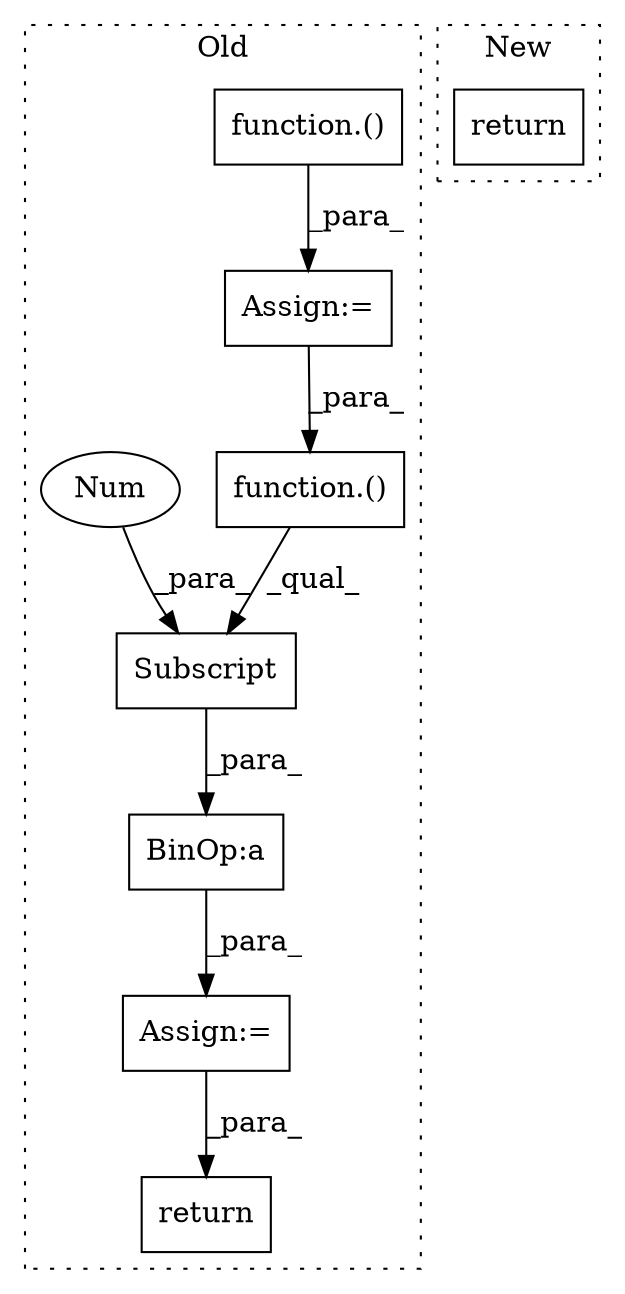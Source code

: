 digraph G {
subgraph cluster0 {
1 [label="function.()" a="75" s="9255,9283" l="19,1" shape="box"];
3 [label="Assign:=" a="68" s="9467" l="3" shape="box"];
4 [label="Assign:=" a="68" s="9158" l="3" shape="box"];
5 [label="return" a="93" s="9598" l="7" shape="box"];
6 [label="function.()" a="75" s="8907,8955" l="42,1" shape="box"];
7 [label="BinOp:a" a="82" s="9379" l="3" shape="box"];
8 [label="Subscript" a="63" s="9366,0" l="13,0" shape="box"];
9 [label="Num" a="76" s="9376" l="2" shape="ellipse"];
label = "Old";
style="dotted";
}
subgraph cluster1 {
2 [label="return" a="93" s="9505" l="7" shape="box"];
label = "New";
style="dotted";
}
1 -> 8 [label="_qual_"];
3 -> 5 [label="_para_"];
4 -> 1 [label="_para_"];
6 -> 4 [label="_para_"];
7 -> 3 [label="_para_"];
8 -> 7 [label="_para_"];
9 -> 8 [label="_para_"];
}